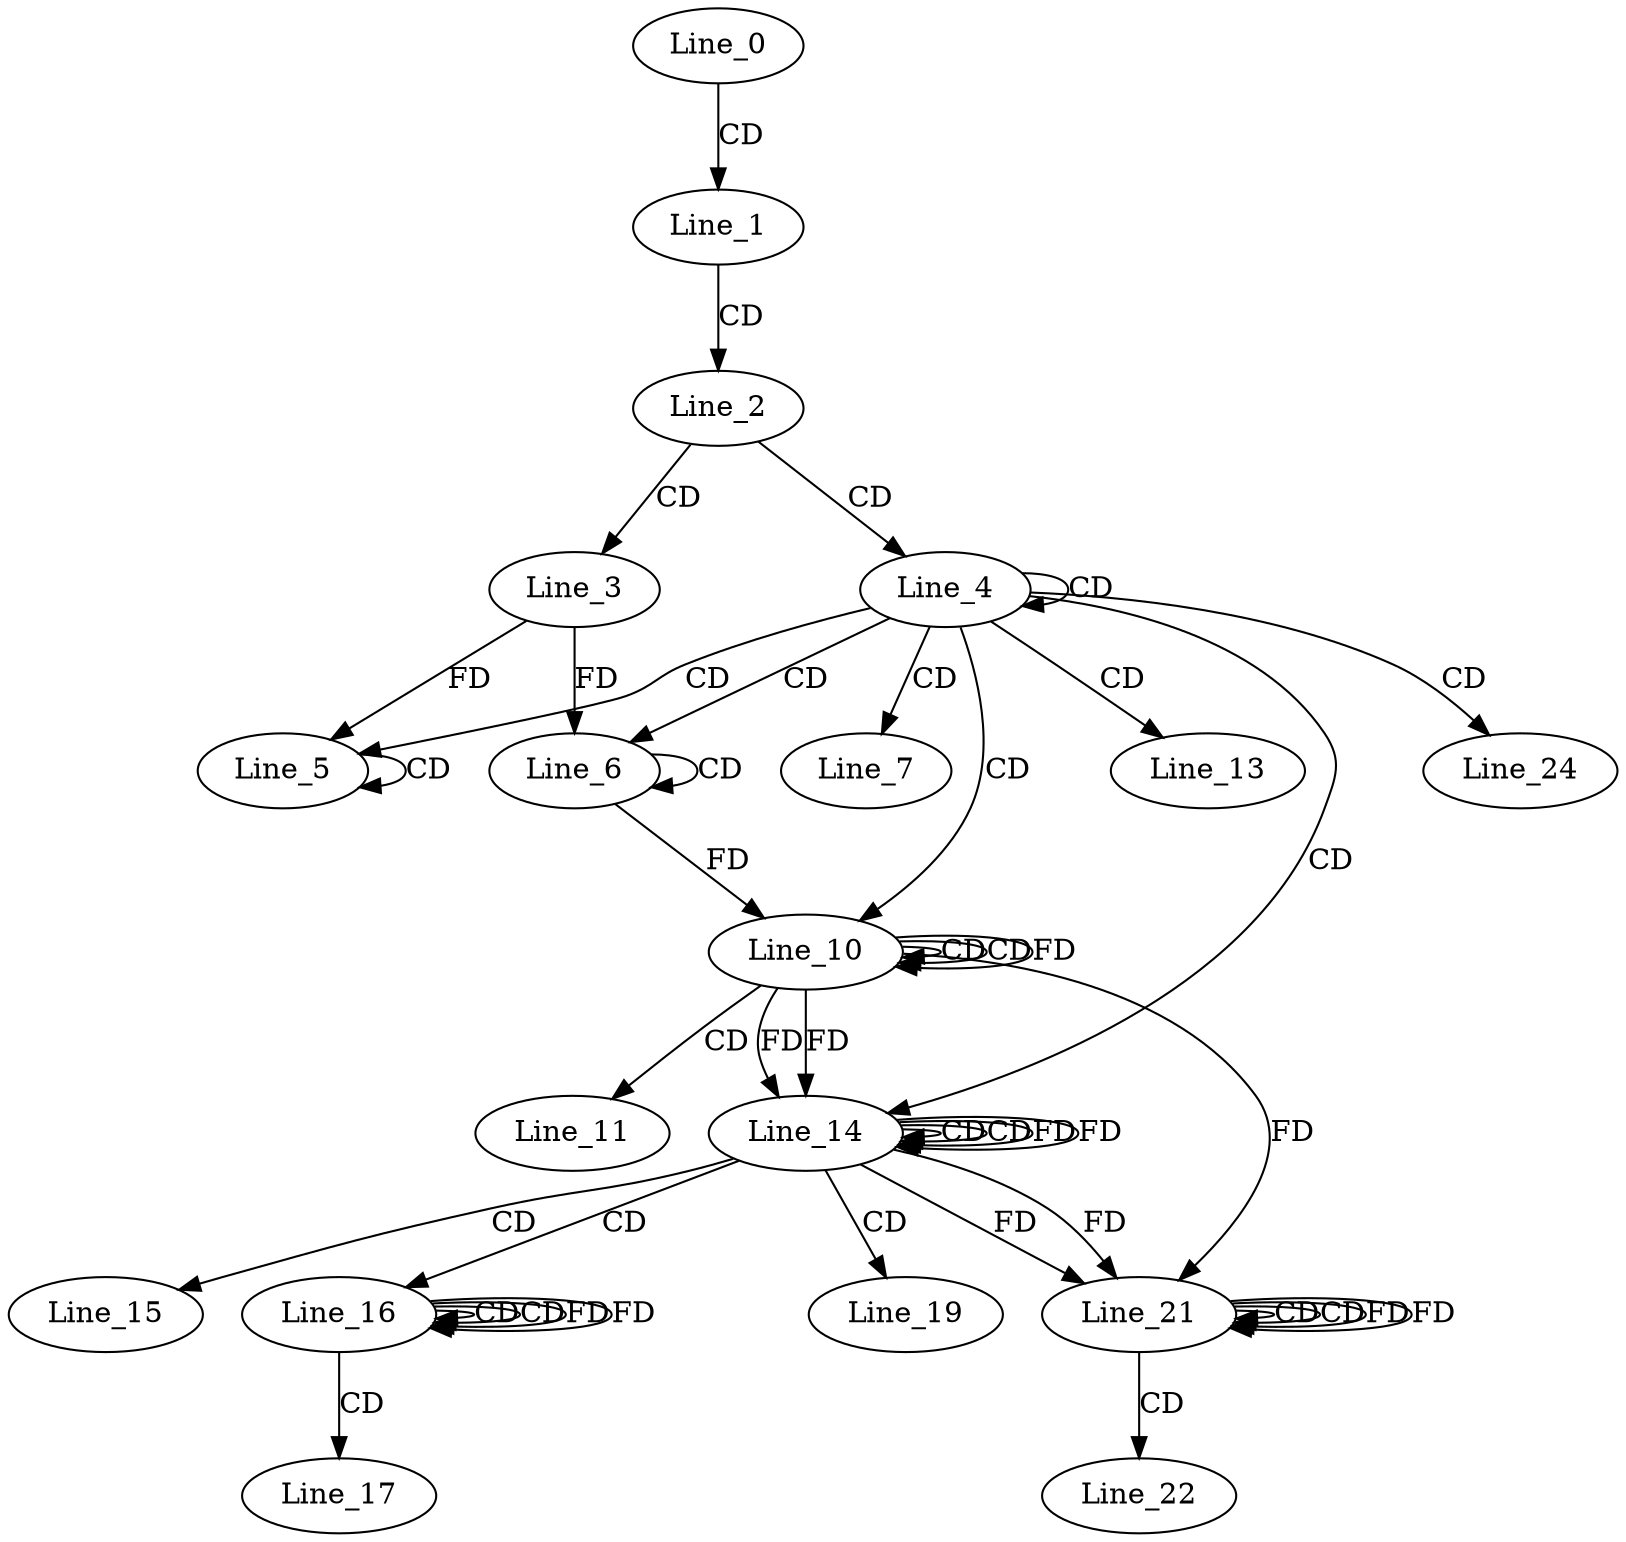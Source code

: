digraph G {
  Line_0;
  Line_1;
  Line_2;
  Line_3;
  Line_4;
  Line_5;
  Line_5;
  Line_6;
  Line_6;
  Line_7;
  Line_10;
  Line_10;
  Line_10;
  Line_11;
  Line_13;
  Line_14;
  Line_14;
  Line_14;
  Line_15;
  Line_16;
  Line_16;
  Line_16;
  Line_17;
  Line_19;
  Line_21;
  Line_21;
  Line_21;
  Line_22;
  Line_24;
  Line_0 -> Line_1 [ label="CD" ];
  Line_1 -> Line_2 [ label="CD" ];
  Line_2 -> Line_3 [ label="CD" ];
  Line_2 -> Line_4 [ label="CD" ];
  Line_4 -> Line_4 [ label="CD" ];
  Line_4 -> Line_5 [ label="CD" ];
  Line_5 -> Line_5 [ label="CD" ];
  Line_3 -> Line_5 [ label="FD" ];
  Line_4 -> Line_6 [ label="CD" ];
  Line_6 -> Line_6 [ label="CD" ];
  Line_3 -> Line_6 [ label="FD" ];
  Line_4 -> Line_7 [ label="CD" ];
  Line_4 -> Line_10 [ label="CD" ];
  Line_10 -> Line_10 [ label="CD" ];
  Line_6 -> Line_10 [ label="FD" ];
  Line_10 -> Line_10 [ label="CD" ];
  Line_10 -> Line_10 [ label="FD" ];
  Line_10 -> Line_11 [ label="CD" ];
  Line_4 -> Line_13 [ label="CD" ];
  Line_4 -> Line_14 [ label="CD" ];
  Line_14 -> Line_14 [ label="CD" ];
  Line_10 -> Line_14 [ label="FD" ];
  Line_14 -> Line_14 [ label="CD" ];
  Line_14 -> Line_14 [ label="FD" ];
  Line_10 -> Line_14 [ label="FD" ];
  Line_14 -> Line_15 [ label="CD" ];
  Line_14 -> Line_16 [ label="CD" ];
  Line_16 -> Line_16 [ label="CD" ];
  Line_16 -> Line_16 [ label="CD" ];
  Line_16 -> Line_16 [ label="FD" ];
  Line_16 -> Line_17 [ label="CD" ];
  Line_14 -> Line_19 [ label="CD" ];
  Line_21 -> Line_21 [ label="CD" ];
  Line_14 -> Line_21 [ label="FD" ];
  Line_10 -> Line_21 [ label="FD" ];
  Line_21 -> Line_21 [ label="CD" ];
  Line_21 -> Line_21 [ label="FD" ];
  Line_14 -> Line_21 [ label="FD" ];
  Line_21 -> Line_22 [ label="CD" ];
  Line_4 -> Line_24 [ label="CD" ];
  Line_14 -> Line_14 [ label="FD" ];
  Line_16 -> Line_16 [ label="FD" ];
  Line_21 -> Line_21 [ label="FD" ];
}
